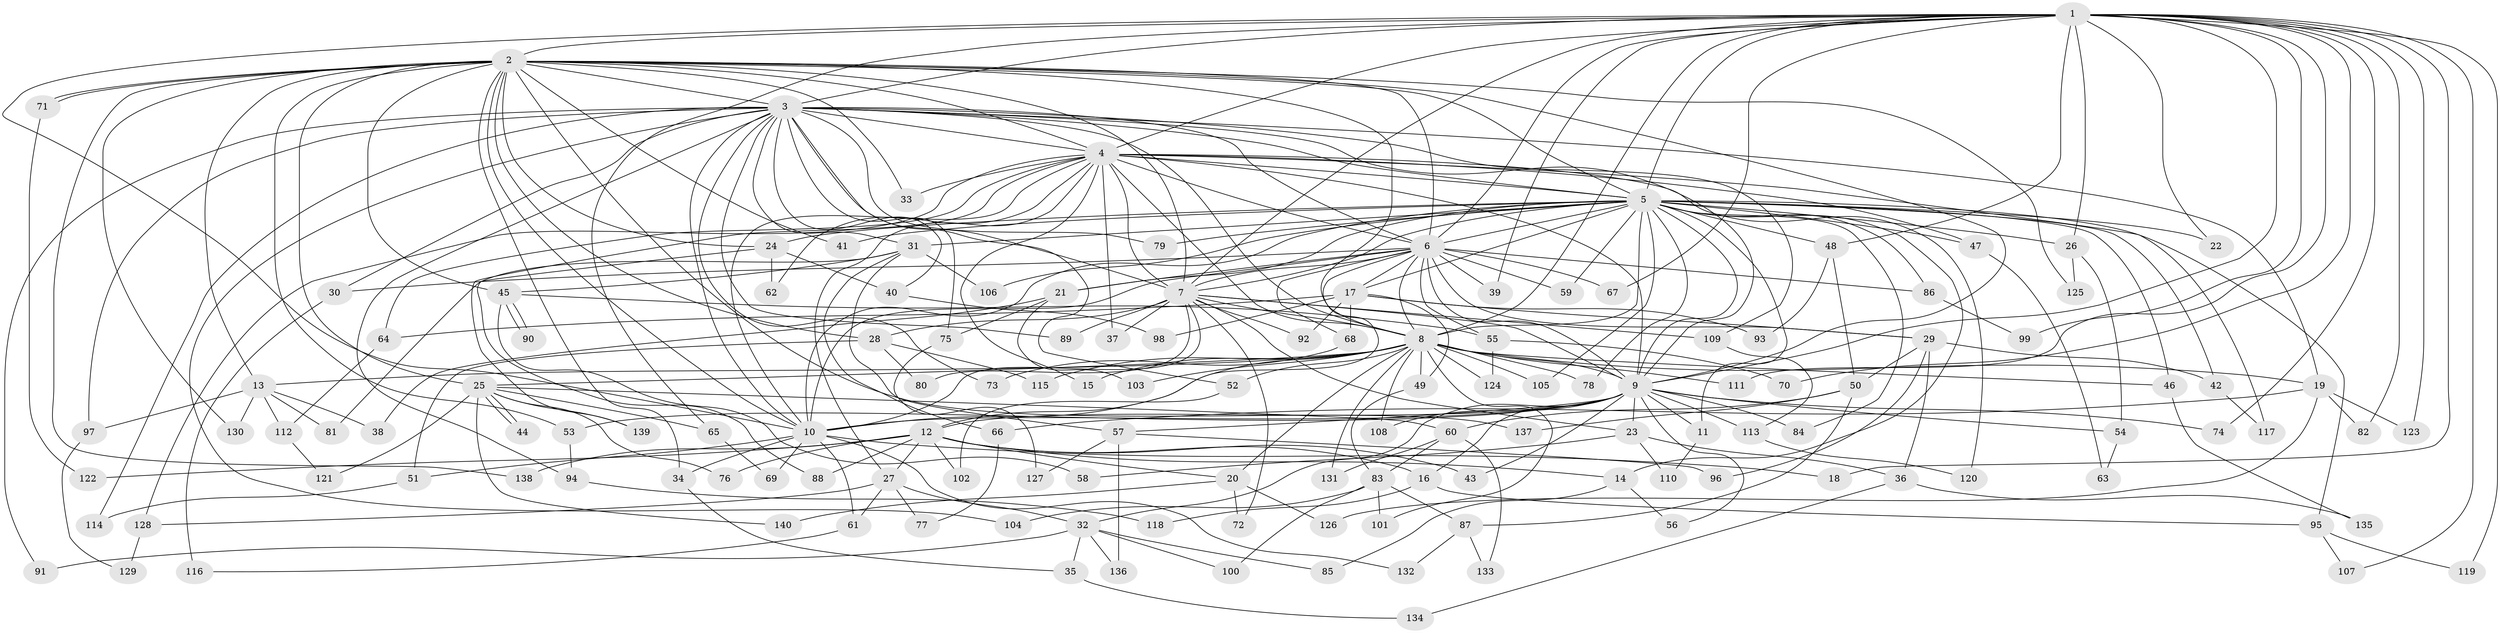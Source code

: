 // Generated by graph-tools (version 1.1) at 2025/34/03/09/25 02:34:35]
// undirected, 140 vertices, 305 edges
graph export_dot {
graph [start="1"]
  node [color=gray90,style=filled];
  1;
  2;
  3;
  4;
  5;
  6;
  7;
  8;
  9;
  10;
  11;
  12;
  13;
  14;
  15;
  16;
  17;
  18;
  19;
  20;
  21;
  22;
  23;
  24;
  25;
  26;
  27;
  28;
  29;
  30;
  31;
  32;
  33;
  34;
  35;
  36;
  37;
  38;
  39;
  40;
  41;
  42;
  43;
  44;
  45;
  46;
  47;
  48;
  49;
  50;
  51;
  52;
  53;
  54;
  55;
  56;
  57;
  58;
  59;
  60;
  61;
  62;
  63;
  64;
  65;
  66;
  67;
  68;
  69;
  70;
  71;
  72;
  73;
  74;
  75;
  76;
  77;
  78;
  79;
  80;
  81;
  82;
  83;
  84;
  85;
  86;
  87;
  88;
  89;
  90;
  91;
  92;
  93;
  94;
  95;
  96;
  97;
  98;
  99;
  100;
  101;
  102;
  103;
  104;
  105;
  106;
  107;
  108;
  109;
  110;
  111;
  112;
  113;
  114;
  115;
  116;
  117;
  118;
  119;
  120;
  121;
  122;
  123;
  124;
  125;
  126;
  127;
  128;
  129;
  130;
  131;
  132;
  133;
  134;
  135;
  136;
  137;
  138;
  139;
  140;
  1 -- 2;
  1 -- 3;
  1 -- 4;
  1 -- 5;
  1 -- 6;
  1 -- 7;
  1 -- 8;
  1 -- 9;
  1 -- 10;
  1 -- 18;
  1 -- 22;
  1 -- 26;
  1 -- 39;
  1 -- 48;
  1 -- 65;
  1 -- 67;
  1 -- 70;
  1 -- 74;
  1 -- 82;
  1 -- 99;
  1 -- 107;
  1 -- 111;
  1 -- 119;
  1 -- 123;
  2 -- 3;
  2 -- 4;
  2 -- 5;
  2 -- 6;
  2 -- 7;
  2 -- 8;
  2 -- 9;
  2 -- 10;
  2 -- 13;
  2 -- 24;
  2 -- 25;
  2 -- 28;
  2 -- 33;
  2 -- 34;
  2 -- 41;
  2 -- 45;
  2 -- 53;
  2 -- 71;
  2 -- 71;
  2 -- 125;
  2 -- 130;
  2 -- 137;
  2 -- 138;
  3 -- 4;
  3 -- 5;
  3 -- 6;
  3 -- 7;
  3 -- 8;
  3 -- 9;
  3 -- 10;
  3 -- 19;
  3 -- 30;
  3 -- 31;
  3 -- 40;
  3 -- 52;
  3 -- 73;
  3 -- 75;
  3 -- 79;
  3 -- 89;
  3 -- 91;
  3 -- 94;
  3 -- 97;
  3 -- 104;
  3 -- 109;
  3 -- 114;
  4 -- 5;
  4 -- 6;
  4 -- 7;
  4 -- 8;
  4 -- 9;
  4 -- 10;
  4 -- 15;
  4 -- 27;
  4 -- 33;
  4 -- 37;
  4 -- 47;
  4 -- 62;
  4 -- 64;
  4 -- 117;
  4 -- 120;
  4 -- 128;
  4 -- 139;
  5 -- 6;
  5 -- 7;
  5 -- 8;
  5 -- 9;
  5 -- 10;
  5 -- 11;
  5 -- 14;
  5 -- 17;
  5 -- 21;
  5 -- 22;
  5 -- 24;
  5 -- 26;
  5 -- 31;
  5 -- 41;
  5 -- 42;
  5 -- 46;
  5 -- 47;
  5 -- 48;
  5 -- 59;
  5 -- 78;
  5 -- 79;
  5 -- 84;
  5 -- 86;
  5 -- 95;
  5 -- 105;
  5 -- 106;
  6 -- 7;
  6 -- 8;
  6 -- 9;
  6 -- 10;
  6 -- 12;
  6 -- 17;
  6 -- 21;
  6 -- 29;
  6 -- 30;
  6 -- 39;
  6 -- 55;
  6 -- 59;
  6 -- 67;
  6 -- 68;
  6 -- 86;
  7 -- 8;
  7 -- 9;
  7 -- 10;
  7 -- 23;
  7 -- 28;
  7 -- 37;
  7 -- 72;
  7 -- 80;
  7 -- 89;
  7 -- 92;
  7 -- 109;
  8 -- 9;
  8 -- 10;
  8 -- 13;
  8 -- 15;
  8 -- 19;
  8 -- 20;
  8 -- 25;
  8 -- 46;
  8 -- 49;
  8 -- 52;
  8 -- 78;
  8 -- 101;
  8 -- 103;
  8 -- 105;
  8 -- 108;
  8 -- 111;
  8 -- 115;
  8 -- 124;
  8 -- 131;
  9 -- 10;
  9 -- 11;
  9 -- 12;
  9 -- 16;
  9 -- 23;
  9 -- 32;
  9 -- 43;
  9 -- 53;
  9 -- 54;
  9 -- 56;
  9 -- 57;
  9 -- 74;
  9 -- 84;
  9 -- 108;
  9 -- 113;
  10 -- 18;
  10 -- 34;
  10 -- 51;
  10 -- 61;
  10 -- 69;
  10 -- 132;
  11 -- 110;
  12 -- 14;
  12 -- 16;
  12 -- 20;
  12 -- 27;
  12 -- 43;
  12 -- 76;
  12 -- 88;
  12 -- 102;
  12 -- 122;
  12 -- 138;
  13 -- 38;
  13 -- 81;
  13 -- 97;
  13 -- 112;
  13 -- 130;
  14 -- 56;
  14 -- 85;
  16 -- 95;
  16 -- 118;
  17 -- 29;
  17 -- 49;
  17 -- 64;
  17 -- 68;
  17 -- 92;
  17 -- 93;
  17 -- 98;
  19 -- 66;
  19 -- 82;
  19 -- 123;
  19 -- 126;
  20 -- 72;
  20 -- 126;
  20 -- 140;
  21 -- 38;
  21 -- 75;
  21 -- 103;
  23 -- 36;
  23 -- 58;
  23 -- 110;
  24 -- 40;
  24 -- 62;
  24 -- 88;
  25 -- 44;
  25 -- 44;
  25 -- 60;
  25 -- 65;
  25 -- 76;
  25 -- 121;
  25 -- 139;
  25 -- 140;
  26 -- 54;
  26 -- 125;
  27 -- 32;
  27 -- 61;
  27 -- 77;
  27 -- 128;
  28 -- 51;
  28 -- 80;
  28 -- 115;
  29 -- 36;
  29 -- 42;
  29 -- 50;
  29 -- 96;
  30 -- 116;
  31 -- 45;
  31 -- 57;
  31 -- 66;
  31 -- 81;
  31 -- 106;
  32 -- 35;
  32 -- 85;
  32 -- 91;
  32 -- 100;
  32 -- 136;
  34 -- 35;
  35 -- 134;
  36 -- 134;
  36 -- 135;
  40 -- 98;
  42 -- 117;
  45 -- 55;
  45 -- 58;
  45 -- 90;
  45 -- 90;
  46 -- 135;
  47 -- 63;
  48 -- 50;
  48 -- 93;
  49 -- 83;
  50 -- 60;
  50 -- 87;
  50 -- 137;
  51 -- 114;
  52 -- 102;
  53 -- 94;
  54 -- 63;
  55 -- 70;
  55 -- 124;
  57 -- 96;
  57 -- 127;
  57 -- 136;
  60 -- 83;
  60 -- 131;
  60 -- 133;
  61 -- 116;
  64 -- 112;
  65 -- 69;
  66 -- 77;
  68 -- 73;
  71 -- 122;
  75 -- 127;
  83 -- 87;
  83 -- 100;
  83 -- 101;
  83 -- 104;
  86 -- 99;
  87 -- 132;
  87 -- 133;
  94 -- 118;
  95 -- 107;
  95 -- 119;
  97 -- 129;
  109 -- 113;
  112 -- 121;
  113 -- 120;
  128 -- 129;
}

